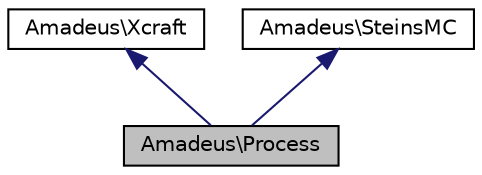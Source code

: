 digraph "Amadeus\Process"
{
  edge [fontname="Helvetica",fontsize="10",labelfontname="Helvetica",labelfontsize="10"];
  node [fontname="Helvetica",fontsize="10",shape=record];
  Node0 [label="Amadeus\\Process",height=0.2,width=0.4,color="black", fillcolor="grey75", style="filled", fontcolor="black"];
  Node1 -> Node0 [dir="back",color="midnightblue",fontsize="10",style="solid",fontname="Helvetica"];
  Node1 [label="Amadeus\\Xcraft",height=0.2,width=0.4,color="black", fillcolor="white", style="filled",URL="$classAmadeus_1_1Xcraft.html"];
  Node2 -> Node0 [dir="back",color="midnightblue",fontsize="10",style="solid",fontname="Helvetica"];
  Node2 [label="Amadeus\\SteinsMC",height=0.2,width=0.4,color="black", fillcolor="white", style="filled",URL="$interfaceAmadeus_1_1SteinsMC.html"];
}
